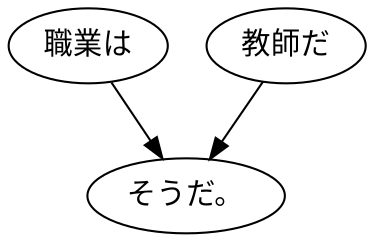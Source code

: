 digraph graph66 {
	node0 [label="職業は"];
	node1 [label="教師だ"];
	node2 [label="そうだ。"];
	node0 -> node2;
	node1 -> node2;
}
